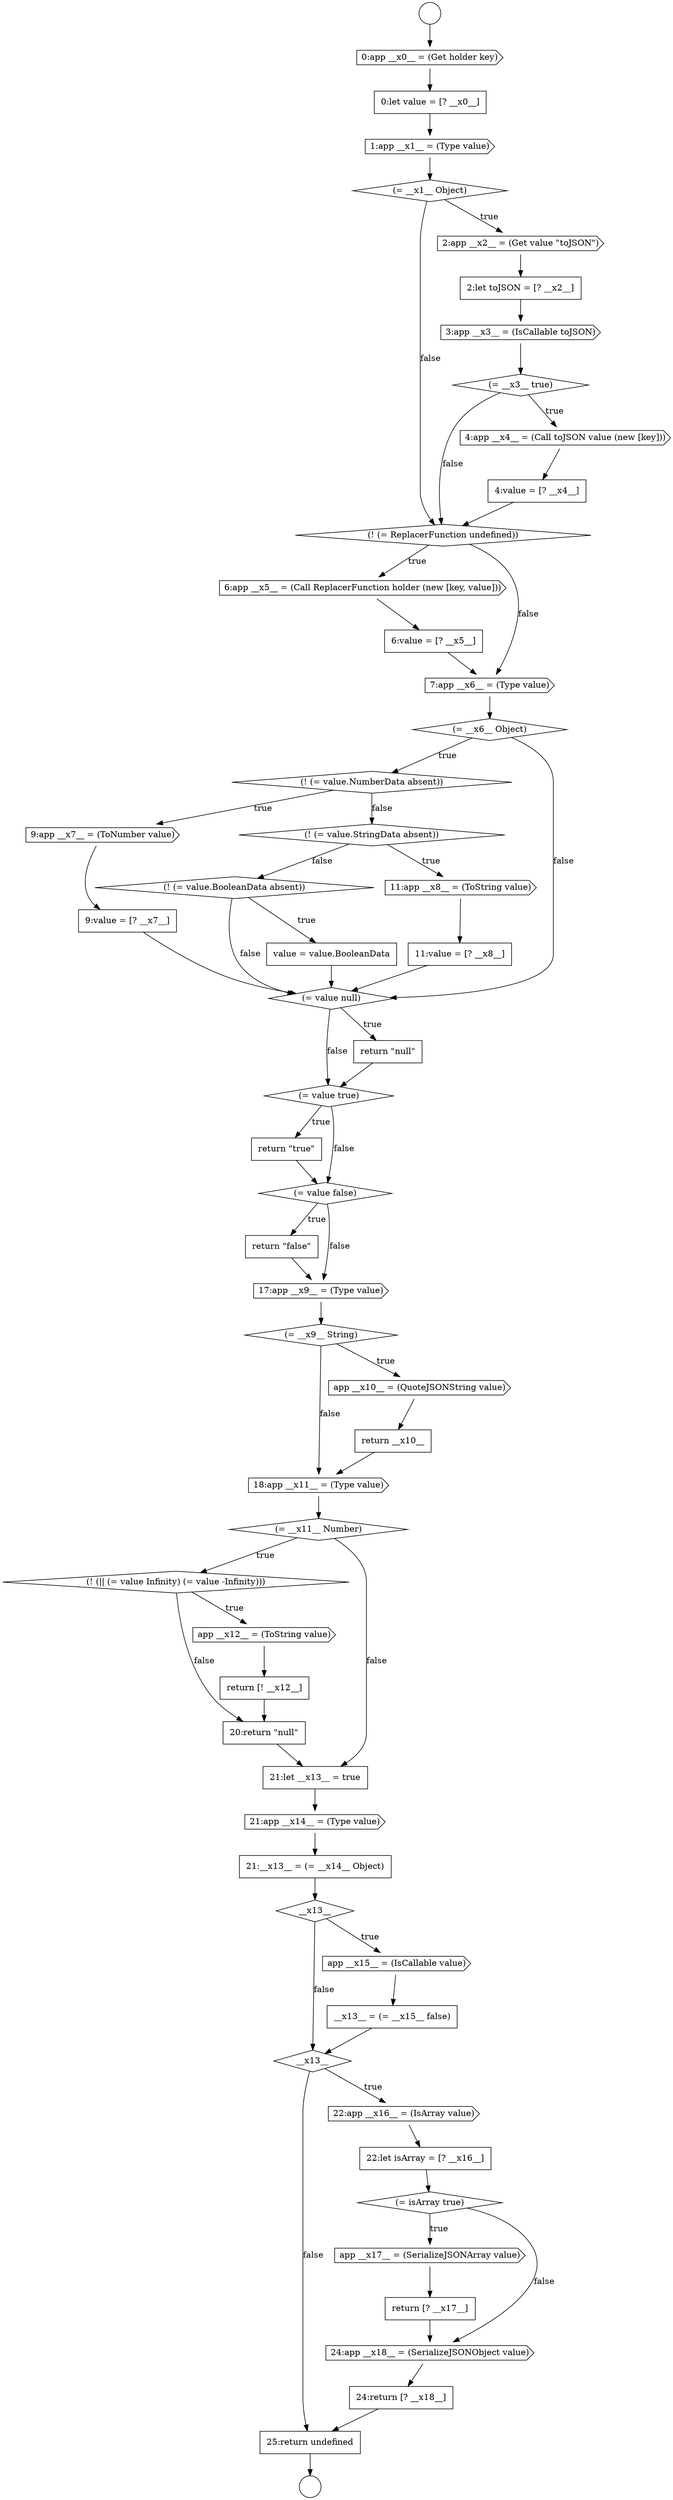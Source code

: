 digraph {
  node16398 [shape=circle label=" " color="black" fillcolor="white" style=filled]
  node16452 [shape=none, margin=0, label=<<font color="black">
    <table border="0" cellborder="1" cellspacing="0" cellpadding="10">
      <tr><td align="left">25:return undefined</td></tr>
    </table>
  </font>> color="black" fillcolor="white" style=filled]
  node16399 [shape=cds, label=<<font color="black">0:app __x0__ = (Get holder key)</font>> color="black" fillcolor="white" style=filled]
  node16410 [shape=cds, label=<<font color="black">6:app __x5__ = (Call ReplacerFunction holder (new [key, value]))</font>> color="black" fillcolor="white" style=filled]
  node16400 [shape=none, margin=0, label=<<font color="black">
    <table border="0" cellborder="1" cellspacing="0" cellpadding="10">
      <tr><td align="left">0:let value = [? __x0__]</td></tr>
    </table>
  </font>> color="black" fillcolor="white" style=filled]
  node16415 [shape=cds, label=<<font color="black">9:app __x7__ = (ToNumber value)</font>> color="black" fillcolor="white" style=filled]
  node16397 [shape=circle label=" " color="black" fillcolor="white" style=filled]
  node16412 [shape=cds, label=<<font color="black">7:app __x6__ = (Type value)</font>> color="black" fillcolor="white" style=filled]
  node16444 [shape=diamond, label=<<font color="black">__x13__</font>> color="black" fillcolor="white" style=filled]
  node16427 [shape=none, margin=0, label=<<font color="black">
    <table border="0" cellborder="1" cellspacing="0" cellpadding="10">
      <tr><td align="left">return &quot;false&quot;</td></tr>
    </table>
  </font>> color="black" fillcolor="white" style=filled]
  node16434 [shape=diamond, label=<<font color="black">(! (|| (= value Infinity) (= value -Infinity)))</font>> color="black" fillcolor="white" style=filled]
  node16449 [shape=none, margin=0, label=<<font color="black">
    <table border="0" cellborder="1" cellspacing="0" cellpadding="10">
      <tr><td align="left">return [? __x17__]</td></tr>
    </table>
  </font>> color="black" fillcolor="white" style=filled]
  node16402 [shape=diamond, label=<<font color="black">(= __x1__ Object)</font>> color="black" fillcolor="white" style=filled]
  node16437 [shape=none, margin=0, label=<<font color="black">
    <table border="0" cellborder="1" cellspacing="0" cellpadding="10">
      <tr><td align="left">20:return &quot;null&quot;</td></tr>
    </table>
  </font>> color="black" fillcolor="white" style=filled]
  node16424 [shape=diamond, label=<<font color="black">(= value true)</font>> color="black" fillcolor="white" style=filled]
  node16413 [shape=diamond, label=<<font color="black">(= __x6__ Object)</font>> color="black" fillcolor="white" style=filled]
  node16420 [shape=diamond, label=<<font color="black">(! (= value.BooleanData absent))</font>> color="black" fillcolor="white" style=filled]
  node16409 [shape=diamond, label=<<font color="black">(! (= ReplacerFunction undefined))</font>> color="black" fillcolor="white" style=filled]
  node16448 [shape=cds, label=<<font color="black">app __x17__ = (SerializeJSONArray value)</font>> color="black" fillcolor="white" style=filled]
  node16431 [shape=none, margin=0, label=<<font color="black">
    <table border="0" cellborder="1" cellspacing="0" cellpadding="10">
      <tr><td align="left">return __x10__</td></tr>
    </table>
  </font>> color="black" fillcolor="white" style=filled]
  node16433 [shape=diamond, label=<<font color="black">(= __x11__ Number)</font>> color="black" fillcolor="white" style=filled]
  node16406 [shape=diamond, label=<<font color="black">(= __x3__ true)</font>> color="black" fillcolor="white" style=filled]
  node16428 [shape=cds, label=<<font color="black">17:app __x9__ = (Type value)</font>> color="black" fillcolor="white" style=filled]
  node16401 [shape=cds, label=<<font color="black">1:app __x1__ = (Type value)</font>> color="black" fillcolor="white" style=filled]
  node16440 [shape=none, margin=0, label=<<font color="black">
    <table border="0" cellborder="1" cellspacing="0" cellpadding="10">
      <tr><td align="left">21:__x13__ = (= __x14__ Object)</td></tr>
    </table>
  </font>> color="black" fillcolor="white" style=filled]
  node16423 [shape=none, margin=0, label=<<font color="black">
    <table border="0" cellborder="1" cellspacing="0" cellpadding="10">
      <tr><td align="left">return &quot;null&quot;</td></tr>
    </table>
  </font>> color="black" fillcolor="white" style=filled]
  node16414 [shape=diamond, label=<<font color="black">(! (= value.NumberData absent))</font>> color="black" fillcolor="white" style=filled]
  node16441 [shape=diamond, label=<<font color="black">__x13__</font>> color="black" fillcolor="white" style=filled]
  node16436 [shape=none, margin=0, label=<<font color="black">
    <table border="0" cellborder="1" cellspacing="0" cellpadding="10">
      <tr><td align="left">return [! __x12__]</td></tr>
    </table>
  </font>> color="black" fillcolor="white" style=filled]
  node16419 [shape=none, margin=0, label=<<font color="black">
    <table border="0" cellborder="1" cellspacing="0" cellpadding="10">
      <tr><td align="left">11:value = [? __x8__]</td></tr>
    </table>
  </font>> color="black" fillcolor="white" style=filled]
  node16451 [shape=none, margin=0, label=<<font color="black">
    <table border="0" cellborder="1" cellspacing="0" cellpadding="10">
      <tr><td align="left">24:return [? __x18__]</td></tr>
    </table>
  </font>> color="black" fillcolor="white" style=filled]
  node16445 [shape=cds, label=<<font color="black">22:app __x16__ = (IsArray value)</font>> color="black" fillcolor="white" style=filled]
  node16432 [shape=cds, label=<<font color="black">18:app __x11__ = (Type value)</font>> color="black" fillcolor="white" style=filled]
  node16405 [shape=cds, label=<<font color="black">3:app __x3__ = (IsCallable toJSON)</font>> color="black" fillcolor="white" style=filled]
  node16439 [shape=cds, label=<<font color="black">21:app __x14__ = (Type value)</font>> color="black" fillcolor="white" style=filled]
  node16404 [shape=none, margin=0, label=<<font color="black">
    <table border="0" cellborder="1" cellspacing="0" cellpadding="10">
      <tr><td align="left">2:let toJSON = [? __x2__]</td></tr>
    </table>
  </font>> color="black" fillcolor="white" style=filled]
  node16422 [shape=diamond, label=<<font color="black">(= value null)</font>> color="black" fillcolor="white" style=filled]
  node16425 [shape=none, margin=0, label=<<font color="black">
    <table border="0" cellborder="1" cellspacing="0" cellpadding="10">
      <tr><td align="left">return &quot;true&quot;</td></tr>
    </table>
  </font>> color="black" fillcolor="white" style=filled]
  node16408 [shape=none, margin=0, label=<<font color="black">
    <table border="0" cellborder="1" cellspacing="0" cellpadding="10">
      <tr><td align="left">4:value = [? __x4__]</td></tr>
    </table>
  </font>> color="black" fillcolor="white" style=filled]
  node16435 [shape=cds, label=<<font color="black">app __x12__ = (ToString value)</font>> color="black" fillcolor="white" style=filled]
  node16442 [shape=cds, label=<<font color="black">app __x15__ = (IsCallable value)</font>> color="black" fillcolor="white" style=filled]
  node16429 [shape=diamond, label=<<font color="black">(= __x9__ String)</font>> color="black" fillcolor="white" style=filled]
  node16416 [shape=none, margin=0, label=<<font color="black">
    <table border="0" cellborder="1" cellspacing="0" cellpadding="10">
      <tr><td align="left">9:value = [? __x7__]</td></tr>
    </table>
  </font>> color="black" fillcolor="white" style=filled]
  node16411 [shape=none, margin=0, label=<<font color="black">
    <table border="0" cellborder="1" cellspacing="0" cellpadding="10">
      <tr><td align="left">6:value = [? __x5__]</td></tr>
    </table>
  </font>> color="black" fillcolor="white" style=filled]
  node16446 [shape=none, margin=0, label=<<font color="black">
    <table border="0" cellborder="1" cellspacing="0" cellpadding="10">
      <tr><td align="left">22:let isArray = [? __x16__]</td></tr>
    </table>
  </font>> color="black" fillcolor="white" style=filled]
  node16450 [shape=cds, label=<<font color="black">24:app __x18__ = (SerializeJSONObject value)</font>> color="black" fillcolor="white" style=filled]
  node16443 [shape=none, margin=0, label=<<font color="black">
    <table border="0" cellborder="1" cellspacing="0" cellpadding="10">
      <tr><td align="left">__x13__ = (= __x15__ false)</td></tr>
    </table>
  </font>> color="black" fillcolor="white" style=filled]
  node16418 [shape=cds, label=<<font color="black">11:app __x8__ = (ToString value)</font>> color="black" fillcolor="white" style=filled]
  node16421 [shape=none, margin=0, label=<<font color="black">
    <table border="0" cellborder="1" cellspacing="0" cellpadding="10">
      <tr><td align="left">value = value.BooleanData</td></tr>
    </table>
  </font>> color="black" fillcolor="white" style=filled]
  node16403 [shape=cds, label=<<font color="black">2:app __x2__ = (Get value &quot;toJSON&quot;)</font>> color="black" fillcolor="white" style=filled]
  node16438 [shape=none, margin=0, label=<<font color="black">
    <table border="0" cellborder="1" cellspacing="0" cellpadding="10">
      <tr><td align="left">21:let __x13__ = true</td></tr>
    </table>
  </font>> color="black" fillcolor="white" style=filled]
  node16426 [shape=diamond, label=<<font color="black">(= value false)</font>> color="black" fillcolor="white" style=filled]
  node16407 [shape=cds, label=<<font color="black">4:app __x4__ = (Call toJSON value (new [key]))</font>> color="black" fillcolor="white" style=filled]
  node16430 [shape=cds, label=<<font color="black">app __x10__ = (QuoteJSONString value)</font>> color="black" fillcolor="white" style=filled]
  node16417 [shape=diamond, label=<<font color="black">(! (= value.StringData absent))</font>> color="black" fillcolor="white" style=filled]
  node16447 [shape=diamond, label=<<font color="black">(= isArray true)</font>> color="black" fillcolor="white" style=filled]
  node16413 -> node16414 [label=<<font color="black">true</font>> color="black"]
  node16413 -> node16422 [label=<<font color="black">false</font>> color="black"]
  node16405 -> node16406 [ color="black"]
  node16419 -> node16422 [ color="black"]
  node16428 -> node16429 [ color="black"]
  node16432 -> node16433 [ color="black"]
  node16414 -> node16415 [label=<<font color="black">true</font>> color="black"]
  node16414 -> node16417 [label=<<font color="black">false</font>> color="black"]
  node16417 -> node16418 [label=<<font color="black">true</font>> color="black"]
  node16417 -> node16420 [label=<<font color="black">false</font>> color="black"]
  node16448 -> node16449 [ color="black"]
  node16402 -> node16403 [label=<<font color="black">true</font>> color="black"]
  node16402 -> node16409 [label=<<font color="black">false</font>> color="black"]
  node16416 -> node16422 [ color="black"]
  node16431 -> node16432 [ color="black"]
  node16444 -> node16445 [label=<<font color="black">true</font>> color="black"]
  node16444 -> node16452 [label=<<font color="black">false</font>> color="black"]
  node16447 -> node16448 [label=<<font color="black">true</font>> color="black"]
  node16447 -> node16450 [label=<<font color="black">false</font>> color="black"]
  node16404 -> node16405 [ color="black"]
  node16437 -> node16438 [ color="black"]
  node16424 -> node16425 [label=<<font color="black">true</font>> color="black"]
  node16424 -> node16426 [label=<<font color="black">false</font>> color="black"]
  node16412 -> node16413 [ color="black"]
  node16418 -> node16419 [ color="black"]
  node16401 -> node16402 [ color="black"]
  node16407 -> node16408 [ color="black"]
  node16403 -> node16404 [ color="black"]
  node16449 -> node16450 [ color="black"]
  node16433 -> node16434 [label=<<font color="black">true</font>> color="black"]
  node16433 -> node16438 [label=<<font color="black">false</font>> color="black"]
  node16408 -> node16409 [ color="black"]
  node16425 -> node16426 [ color="black"]
  node16441 -> node16442 [label=<<font color="black">true</font>> color="black"]
  node16441 -> node16444 [label=<<font color="black">false</font>> color="black"]
  node16427 -> node16428 [ color="black"]
  node16421 -> node16422 [ color="black"]
  node16429 -> node16430 [label=<<font color="black">true</font>> color="black"]
  node16429 -> node16432 [label=<<font color="black">false</font>> color="black"]
  node16443 -> node16444 [ color="black"]
  node16451 -> node16452 [ color="black"]
  node16423 -> node16424 [ color="black"]
  node16442 -> node16443 [ color="black"]
  node16445 -> node16446 [ color="black"]
  node16439 -> node16440 [ color="black"]
  node16438 -> node16439 [ color="black"]
  node16415 -> node16416 [ color="black"]
  node16434 -> node16435 [label=<<font color="black">true</font>> color="black"]
  node16434 -> node16437 [label=<<font color="black">false</font>> color="black"]
  node16397 -> node16399 [ color="black"]
  node16399 -> node16400 [ color="black"]
  node16422 -> node16423 [label=<<font color="black">true</font>> color="black"]
  node16422 -> node16424 [label=<<font color="black">false</font>> color="black"]
  node16410 -> node16411 [ color="black"]
  node16435 -> node16436 [ color="black"]
  node16450 -> node16451 [ color="black"]
  node16430 -> node16431 [ color="black"]
  node16436 -> node16437 [ color="black"]
  node16440 -> node16441 [ color="black"]
  node16420 -> node16421 [label=<<font color="black">true</font>> color="black"]
  node16420 -> node16422 [label=<<font color="black">false</font>> color="black"]
  node16426 -> node16427 [label=<<font color="black">true</font>> color="black"]
  node16426 -> node16428 [label=<<font color="black">false</font>> color="black"]
  node16409 -> node16410 [label=<<font color="black">true</font>> color="black"]
  node16409 -> node16412 [label=<<font color="black">false</font>> color="black"]
  node16411 -> node16412 [ color="black"]
  node16400 -> node16401 [ color="black"]
  node16406 -> node16407 [label=<<font color="black">true</font>> color="black"]
  node16406 -> node16409 [label=<<font color="black">false</font>> color="black"]
  node16446 -> node16447 [ color="black"]
  node16452 -> node16398 [ color="black"]
}
